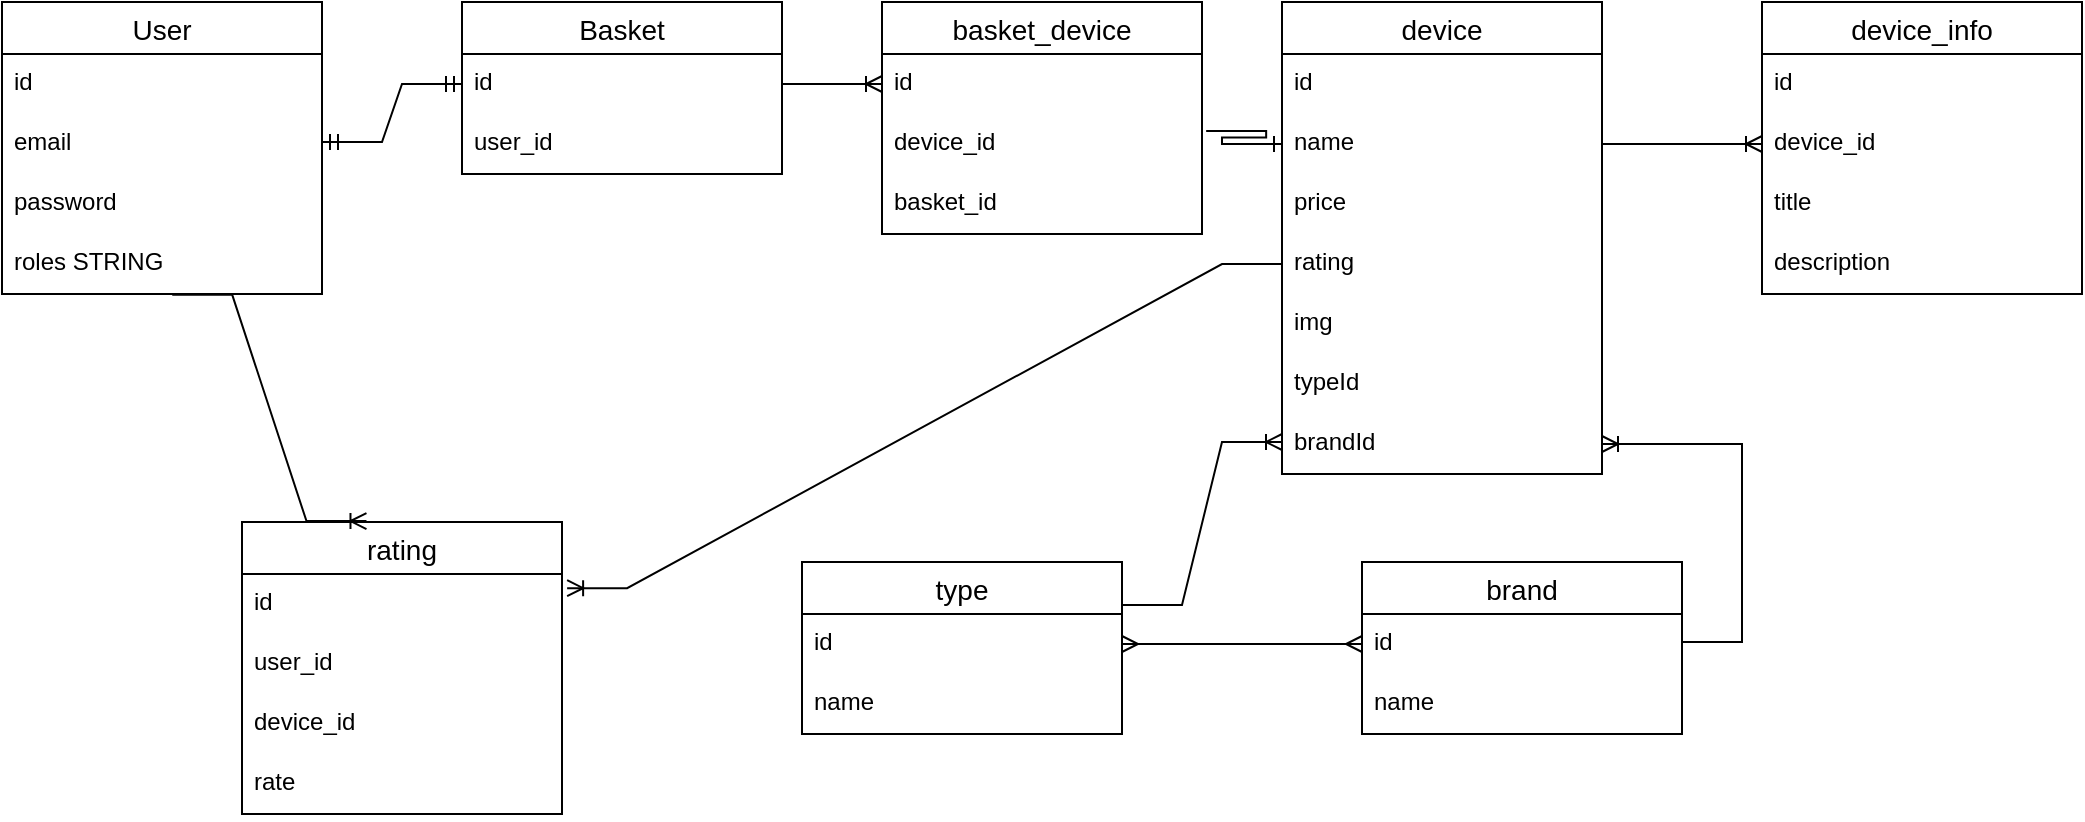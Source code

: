 <mxfile version="20.3.2" type="device"><diagram id="92jubBC9iIaeYmJGcshK" name="Страница 1"><mxGraphModel dx="1021" dy="561" grid="1" gridSize="10" guides="1" tooltips="1" connect="1" arrows="1" fold="1" page="1" pageScale="1" pageWidth="827" pageHeight="1169" math="0" shadow="0"><root><mxCell id="0"/><mxCell id="1" parent="0"/><mxCell id="M_L-Q29IK7H725HsqgAk-1" value="User" style="swimlane;fontStyle=0;childLayout=stackLayout;horizontal=1;startSize=26;horizontalStack=0;resizeParent=1;resizeParentMax=0;resizeLast=0;collapsible=1;marginBottom=0;align=center;fontSize=14;" vertex="1" parent="1"><mxGeometry x="240" y="80" width="160" height="146" as="geometry"/></mxCell><mxCell id="M_L-Q29IK7H725HsqgAk-2" value="id" style="text;strokeColor=none;fillColor=none;spacingLeft=4;spacingRight=4;overflow=hidden;rotatable=0;points=[[0,0.5],[1,0.5]];portConstraint=eastwest;fontSize=12;" vertex="1" parent="M_L-Q29IK7H725HsqgAk-1"><mxGeometry y="26" width="160" height="30" as="geometry"/></mxCell><mxCell id="M_L-Q29IK7H725HsqgAk-3" value="email" style="text;strokeColor=none;fillColor=none;spacingLeft=4;spacingRight=4;overflow=hidden;rotatable=0;points=[[0,0.5],[1,0.5]];portConstraint=eastwest;fontSize=12;" vertex="1" parent="M_L-Q29IK7H725HsqgAk-1"><mxGeometry y="56" width="160" height="30" as="geometry"/></mxCell><mxCell id="M_L-Q29IK7H725HsqgAk-4" value="password" style="text;strokeColor=none;fillColor=none;spacingLeft=4;spacingRight=4;overflow=hidden;rotatable=0;points=[[0,0.5],[1,0.5]];portConstraint=eastwest;fontSize=12;" vertex="1" parent="M_L-Q29IK7H725HsqgAk-1"><mxGeometry y="86" width="160" height="30" as="geometry"/></mxCell><mxCell id="M_L-Q29IK7H725HsqgAk-5" value="roles STRING" style="text;strokeColor=none;fillColor=none;spacingLeft=4;spacingRight=4;overflow=hidden;rotatable=0;points=[[0,0.5],[1,0.5]];portConstraint=eastwest;fontSize=12;" vertex="1" parent="M_L-Q29IK7H725HsqgAk-1"><mxGeometry y="116" width="160" height="30" as="geometry"/></mxCell><mxCell id="M_L-Q29IK7H725HsqgAk-6" value="Basket" style="swimlane;fontStyle=0;childLayout=stackLayout;horizontal=1;startSize=26;horizontalStack=0;resizeParent=1;resizeParentMax=0;resizeLast=0;collapsible=1;marginBottom=0;align=center;fontSize=14;" vertex="1" parent="1"><mxGeometry x="470" y="80" width="160" height="86" as="geometry"/></mxCell><mxCell id="M_L-Q29IK7H725HsqgAk-7" value="id" style="text;strokeColor=none;fillColor=none;spacingLeft=4;spacingRight=4;overflow=hidden;rotatable=0;points=[[0,0.5],[1,0.5]];portConstraint=eastwest;fontSize=12;" vertex="1" parent="M_L-Q29IK7H725HsqgAk-6"><mxGeometry y="26" width="160" height="30" as="geometry"/></mxCell><mxCell id="M_L-Q29IK7H725HsqgAk-10" value="user_id" style="text;strokeColor=none;fillColor=none;spacingLeft=4;spacingRight=4;overflow=hidden;rotatable=0;points=[[0,0.5],[1,0.5]];portConstraint=eastwest;fontSize=12;" vertex="1" parent="M_L-Q29IK7H725HsqgAk-6"><mxGeometry y="56" width="160" height="30" as="geometry"/></mxCell><mxCell id="M_L-Q29IK7H725HsqgAk-11" value="device" style="swimlane;fontStyle=0;childLayout=stackLayout;horizontal=1;startSize=26;horizontalStack=0;resizeParent=1;resizeParentMax=0;resizeLast=0;collapsible=1;marginBottom=0;align=center;fontSize=14;" vertex="1" parent="1"><mxGeometry x="880" y="80" width="160" height="236" as="geometry"/></mxCell><mxCell id="M_L-Q29IK7H725HsqgAk-12" value="id" style="text;strokeColor=none;fillColor=none;spacingLeft=4;spacingRight=4;overflow=hidden;rotatable=0;points=[[0,0.5],[1,0.5]];portConstraint=eastwest;fontSize=12;" vertex="1" parent="M_L-Q29IK7H725HsqgAk-11"><mxGeometry y="26" width="160" height="30" as="geometry"/></mxCell><mxCell id="M_L-Q29IK7H725HsqgAk-13" value="name " style="text;strokeColor=none;fillColor=none;spacingLeft=4;spacingRight=4;overflow=hidden;rotatable=0;points=[[0,0.5],[1,0.5]];portConstraint=eastwest;fontSize=12;" vertex="1" parent="M_L-Q29IK7H725HsqgAk-11"><mxGeometry y="56" width="160" height="30" as="geometry"/></mxCell><mxCell id="M_L-Q29IK7H725HsqgAk-14" value="price" style="text;strokeColor=none;fillColor=none;spacingLeft=4;spacingRight=4;overflow=hidden;rotatable=0;points=[[0,0.5],[1,0.5]];portConstraint=eastwest;fontSize=12;" vertex="1" parent="M_L-Q29IK7H725HsqgAk-11"><mxGeometry y="86" width="160" height="30" as="geometry"/></mxCell><mxCell id="M_L-Q29IK7H725HsqgAk-15" value="rating" style="text;strokeColor=none;fillColor=none;spacingLeft=4;spacingRight=4;overflow=hidden;rotatable=0;points=[[0,0.5],[1,0.5]];portConstraint=eastwest;fontSize=12;" vertex="1" parent="M_L-Q29IK7H725HsqgAk-11"><mxGeometry y="116" width="160" height="30" as="geometry"/></mxCell><mxCell id="M_L-Q29IK7H725HsqgAk-16" value="img" style="text;strokeColor=none;fillColor=none;spacingLeft=4;spacingRight=4;overflow=hidden;rotatable=0;points=[[0,0.5],[1,0.5]];portConstraint=eastwest;fontSize=12;" vertex="1" parent="M_L-Q29IK7H725HsqgAk-11"><mxGeometry y="146" width="160" height="30" as="geometry"/></mxCell><mxCell id="M_L-Q29IK7H725HsqgAk-17" value="typeId" style="text;strokeColor=none;fillColor=none;spacingLeft=4;spacingRight=4;overflow=hidden;rotatable=0;points=[[0,0.5],[1,0.5]];portConstraint=eastwest;fontSize=12;" vertex="1" parent="M_L-Q29IK7H725HsqgAk-11"><mxGeometry y="176" width="160" height="30" as="geometry"/></mxCell><mxCell id="M_L-Q29IK7H725HsqgAk-18" value="brandId" style="text;strokeColor=none;fillColor=none;spacingLeft=4;spacingRight=4;overflow=hidden;rotatable=0;points=[[0,0.5],[1,0.5]];portConstraint=eastwest;fontSize=12;" vertex="1" parent="M_L-Q29IK7H725HsqgAk-11"><mxGeometry y="206" width="160" height="30" as="geometry"/></mxCell><mxCell id="M_L-Q29IK7H725HsqgAk-19" value="type" style="swimlane;fontStyle=0;childLayout=stackLayout;horizontal=1;startSize=26;horizontalStack=0;resizeParent=1;resizeParentMax=0;resizeLast=0;collapsible=1;marginBottom=0;align=center;fontSize=14;" vertex="1" parent="1"><mxGeometry x="640" y="360" width="160" height="86" as="geometry"/></mxCell><mxCell id="M_L-Q29IK7H725HsqgAk-20" value="id" style="text;strokeColor=none;fillColor=none;spacingLeft=4;spacingRight=4;overflow=hidden;rotatable=0;points=[[0,0.5],[1,0.5]];portConstraint=eastwest;fontSize=12;" vertex="1" parent="M_L-Q29IK7H725HsqgAk-19"><mxGeometry y="26" width="160" height="30" as="geometry"/></mxCell><mxCell id="M_L-Q29IK7H725HsqgAk-21" value="name" style="text;strokeColor=none;fillColor=none;spacingLeft=4;spacingRight=4;overflow=hidden;rotatable=0;points=[[0,0.5],[1,0.5]];portConstraint=eastwest;fontSize=12;" vertex="1" parent="M_L-Q29IK7H725HsqgAk-19"><mxGeometry y="56" width="160" height="30" as="geometry"/></mxCell><mxCell id="M_L-Q29IK7H725HsqgAk-23" value="" style="edgeStyle=entityRelationEdgeStyle;fontSize=12;html=1;endArrow=ERmandOne;startArrow=ERmandOne;rounded=0;" edge="1" parent="1" target="M_L-Q29IK7H725HsqgAk-7"><mxGeometry width="100" height="100" relative="1" as="geometry"><mxPoint x="400" y="150" as="sourcePoint"/><mxPoint x="480" y="103" as="targetPoint"/></mxGeometry></mxCell><mxCell id="M_L-Q29IK7H725HsqgAk-24" value="brand" style="swimlane;fontStyle=0;childLayout=stackLayout;horizontal=1;startSize=26;horizontalStack=0;resizeParent=1;resizeParentMax=0;resizeLast=0;collapsible=1;marginBottom=0;align=center;fontSize=14;" vertex="1" parent="1"><mxGeometry x="920" y="360" width="160" height="86" as="geometry"/></mxCell><mxCell id="M_L-Q29IK7H725HsqgAk-25" value="id" style="text;strokeColor=none;fillColor=none;spacingLeft=4;spacingRight=4;overflow=hidden;rotatable=0;points=[[0,0.5],[1,0.5]];portConstraint=eastwest;fontSize=12;" vertex="1" parent="M_L-Q29IK7H725HsqgAk-24"><mxGeometry y="26" width="160" height="30" as="geometry"/></mxCell><mxCell id="M_L-Q29IK7H725HsqgAk-26" value="name" style="text;strokeColor=none;fillColor=none;spacingLeft=4;spacingRight=4;overflow=hidden;rotatable=0;points=[[0,0.5],[1,0.5]];portConstraint=eastwest;fontSize=12;" vertex="1" parent="M_L-Q29IK7H725HsqgAk-24"><mxGeometry y="56" width="160" height="30" as="geometry"/></mxCell><mxCell id="M_L-Q29IK7H725HsqgAk-27" value="" style="edgeStyle=entityRelationEdgeStyle;fontSize=12;html=1;endArrow=ERoneToMany;rounded=0;exitX=1;exitY=0.25;exitDx=0;exitDy=0;" edge="1" parent="1" source="M_L-Q29IK7H725HsqgAk-19"><mxGeometry width="100" height="100" relative="1" as="geometry"><mxPoint x="780" y="400" as="sourcePoint"/><mxPoint x="880" y="300" as="targetPoint"/></mxGeometry></mxCell><mxCell id="M_L-Q29IK7H725HsqgAk-28" value="" style="edgeStyle=entityRelationEdgeStyle;fontSize=12;html=1;endArrow=ERoneToMany;rounded=0;" edge="1" parent="1" target="M_L-Q29IK7H725HsqgAk-18"><mxGeometry width="100" height="100" relative="1" as="geometry"><mxPoint x="1080" y="400" as="sourcePoint"/><mxPoint x="1130" y="250" as="targetPoint"/></mxGeometry></mxCell><mxCell id="M_L-Q29IK7H725HsqgAk-30" value="" style="edgeStyle=entityRelationEdgeStyle;fontSize=12;html=1;endArrow=ERmany;startArrow=ERmany;rounded=0;entryX=0;entryY=0.5;entryDx=0;entryDy=0;exitX=1;exitY=0.5;exitDx=0;exitDy=0;" edge="1" parent="1" source="M_L-Q29IK7H725HsqgAk-20" target="M_L-Q29IK7H725HsqgAk-25"><mxGeometry width="100" height="100" relative="1" as="geometry"><mxPoint x="800" y="416" as="sourcePoint"/><mxPoint x="900" y="316" as="targetPoint"/></mxGeometry></mxCell><mxCell id="M_L-Q29IK7H725HsqgAk-44" value="device_info" style="swimlane;fontStyle=0;childLayout=stackLayout;horizontal=1;startSize=26;horizontalStack=0;resizeParent=1;resizeParentMax=0;resizeLast=0;collapsible=1;marginBottom=0;align=center;fontSize=14;" vertex="1" parent="1"><mxGeometry x="1120" y="80" width="160" height="146" as="geometry"/></mxCell><mxCell id="M_L-Q29IK7H725HsqgAk-45" value="id" style="text;strokeColor=none;fillColor=none;spacingLeft=4;spacingRight=4;overflow=hidden;rotatable=0;points=[[0,0.5],[1,0.5]];portConstraint=eastwest;fontSize=12;" vertex="1" parent="M_L-Q29IK7H725HsqgAk-44"><mxGeometry y="26" width="160" height="30" as="geometry"/></mxCell><mxCell id="M_L-Q29IK7H725HsqgAk-46" value="device_id" style="text;strokeColor=none;fillColor=none;spacingLeft=4;spacingRight=4;overflow=hidden;rotatable=0;points=[[0,0.5],[1,0.5]];portConstraint=eastwest;fontSize=12;" vertex="1" parent="M_L-Q29IK7H725HsqgAk-44"><mxGeometry y="56" width="160" height="30" as="geometry"/></mxCell><mxCell id="M_L-Q29IK7H725HsqgAk-49" value="title" style="text;strokeColor=none;fillColor=none;spacingLeft=4;spacingRight=4;overflow=hidden;rotatable=0;points=[[0,0.5],[1,0.5]];portConstraint=eastwest;fontSize=12;" vertex="1" parent="M_L-Q29IK7H725HsqgAk-44"><mxGeometry y="86" width="160" height="30" as="geometry"/></mxCell><mxCell id="M_L-Q29IK7H725HsqgAk-47" value="description" style="text;strokeColor=none;fillColor=none;spacingLeft=4;spacingRight=4;overflow=hidden;rotatable=0;points=[[0,0.5],[1,0.5]];portConstraint=eastwest;fontSize=12;" vertex="1" parent="M_L-Q29IK7H725HsqgAk-44"><mxGeometry y="116" width="160" height="30" as="geometry"/></mxCell><mxCell id="M_L-Q29IK7H725HsqgAk-48" value="" style="edgeStyle=entityRelationEdgeStyle;fontSize=12;html=1;endArrow=ERoneToMany;rounded=0;exitX=1;exitY=0.5;exitDx=0;exitDy=0;entryX=0;entryY=0.5;entryDx=0;entryDy=0;" edge="1" parent="1" source="M_L-Q29IK7H725HsqgAk-13" target="M_L-Q29IK7H725HsqgAk-46"><mxGeometry width="100" height="100" relative="1" as="geometry"><mxPoint x="1050" y="300" as="sourcePoint"/><mxPoint x="1150" y="200" as="targetPoint"/></mxGeometry></mxCell><mxCell id="M_L-Q29IK7H725HsqgAk-50" value="basket_device" style="swimlane;fontStyle=0;childLayout=stackLayout;horizontal=1;startSize=26;horizontalStack=0;resizeParent=1;resizeParentMax=0;resizeLast=0;collapsible=1;marginBottom=0;align=center;fontSize=14;" vertex="1" parent="1"><mxGeometry x="680" y="80" width="160" height="116" as="geometry"/></mxCell><mxCell id="M_L-Q29IK7H725HsqgAk-51" value="id" style="text;strokeColor=none;fillColor=none;spacingLeft=4;spacingRight=4;overflow=hidden;rotatable=0;points=[[0,0.5],[1,0.5]];portConstraint=eastwest;fontSize=12;" vertex="1" parent="M_L-Q29IK7H725HsqgAk-50"><mxGeometry y="26" width="160" height="30" as="geometry"/></mxCell><mxCell id="M_L-Q29IK7H725HsqgAk-52" value="device_id" style="text;strokeColor=none;fillColor=none;spacingLeft=4;spacingRight=4;overflow=hidden;rotatable=0;points=[[0,0.5],[1,0.5]];portConstraint=eastwest;fontSize=12;" vertex="1" parent="M_L-Q29IK7H725HsqgAk-50"><mxGeometry y="56" width="160" height="30" as="geometry"/></mxCell><mxCell id="M_L-Q29IK7H725HsqgAk-53" value="basket_id" style="text;strokeColor=none;fillColor=none;spacingLeft=4;spacingRight=4;overflow=hidden;rotatable=0;points=[[0,0.5],[1,0.5]];portConstraint=eastwest;fontSize=12;" vertex="1" parent="M_L-Q29IK7H725HsqgAk-50"><mxGeometry y="86" width="160" height="30" as="geometry"/></mxCell><mxCell id="M_L-Q29IK7H725HsqgAk-54" value="" style="edgeStyle=entityRelationEdgeStyle;fontSize=12;html=1;endArrow=ERoneToMany;rounded=0;exitX=1;exitY=0.5;exitDx=0;exitDy=0;entryX=0;entryY=0.5;entryDx=0;entryDy=0;" edge="1" parent="1" source="M_L-Q29IK7H725HsqgAk-7" target="M_L-Q29IK7H725HsqgAk-51"><mxGeometry width="100" height="100" relative="1" as="geometry"><mxPoint x="660" y="200" as="sourcePoint"/><mxPoint x="760" y="100" as="targetPoint"/></mxGeometry></mxCell><mxCell id="M_L-Q29IK7H725HsqgAk-55" value="" style="edgeStyle=entityRelationEdgeStyle;fontSize=12;html=1;endArrow=ERone;endFill=1;rounded=0;entryX=0;entryY=0.5;entryDx=0;entryDy=0;exitX=1.013;exitY=0.283;exitDx=0;exitDy=0;exitPerimeter=0;" edge="1" parent="1" source="M_L-Q29IK7H725HsqgAk-52" target="M_L-Q29IK7H725HsqgAk-13"><mxGeometry width="100" height="100" relative="1" as="geometry"><mxPoint x="660" y="200" as="sourcePoint"/><mxPoint x="760" y="100" as="targetPoint"/></mxGeometry></mxCell><mxCell id="M_L-Q29IK7H725HsqgAk-56" value="rating" style="swimlane;fontStyle=0;childLayout=stackLayout;horizontal=1;startSize=26;horizontalStack=0;resizeParent=1;resizeParentMax=0;resizeLast=0;collapsible=1;marginBottom=0;align=center;fontSize=14;" vertex="1" parent="1"><mxGeometry x="360" y="340" width="160" height="146" as="geometry"/></mxCell><mxCell id="M_L-Q29IK7H725HsqgAk-57" value="id" style="text;strokeColor=none;fillColor=none;spacingLeft=4;spacingRight=4;overflow=hidden;rotatable=0;points=[[0,0.5],[1,0.5]];portConstraint=eastwest;fontSize=12;" vertex="1" parent="M_L-Q29IK7H725HsqgAk-56"><mxGeometry y="26" width="160" height="30" as="geometry"/></mxCell><mxCell id="M_L-Q29IK7H725HsqgAk-58" value="user_id" style="text;strokeColor=none;fillColor=none;spacingLeft=4;spacingRight=4;overflow=hidden;rotatable=0;points=[[0,0.5],[1,0.5]];portConstraint=eastwest;fontSize=12;" vertex="1" parent="M_L-Q29IK7H725HsqgAk-56"><mxGeometry y="56" width="160" height="30" as="geometry"/></mxCell><mxCell id="M_L-Q29IK7H725HsqgAk-59" value="device_id" style="text;strokeColor=none;fillColor=none;spacingLeft=4;spacingRight=4;overflow=hidden;rotatable=0;points=[[0,0.5],[1,0.5]];portConstraint=eastwest;fontSize=12;" vertex="1" parent="M_L-Q29IK7H725HsqgAk-56"><mxGeometry y="86" width="160" height="30" as="geometry"/></mxCell><mxCell id="M_L-Q29IK7H725HsqgAk-60" value="rate" style="text;strokeColor=none;fillColor=none;spacingLeft=4;spacingRight=4;overflow=hidden;rotatable=0;points=[[0,0.5],[1,0.5]];portConstraint=eastwest;fontSize=12;" vertex="1" parent="M_L-Q29IK7H725HsqgAk-56"><mxGeometry y="116" width="160" height="30" as="geometry"/></mxCell><mxCell id="M_L-Q29IK7H725HsqgAk-61" value="" style="edgeStyle=entityRelationEdgeStyle;fontSize=12;html=1;endArrow=ERoneToMany;rounded=0;entryX=0.389;entryY=-0.003;entryDx=0;entryDy=0;entryPerimeter=0;exitX=0.532;exitY=1.014;exitDx=0;exitDy=0;exitPerimeter=0;" edge="1" parent="1" source="M_L-Q29IK7H725HsqgAk-5" target="M_L-Q29IK7H725HsqgAk-56"><mxGeometry width="100" height="100" relative="1" as="geometry"><mxPoint x="370" y="270" as="sourcePoint"/><mxPoint x="530" y="330" as="targetPoint"/></mxGeometry></mxCell><mxCell id="M_L-Q29IK7H725HsqgAk-62" value="" style="edgeStyle=entityRelationEdgeStyle;fontSize=12;html=1;endArrow=ERoneToMany;rounded=0;exitX=0;exitY=0.5;exitDx=0;exitDy=0;entryX=1.016;entryY=0.237;entryDx=0;entryDy=0;entryPerimeter=0;" edge="1" parent="1" source="M_L-Q29IK7H725HsqgAk-15" target="M_L-Q29IK7H725HsqgAk-57"><mxGeometry width="100" height="100" relative="1" as="geometry"><mxPoint x="640" y="240" as="sourcePoint"/><mxPoint x="530" y="330" as="targetPoint"/></mxGeometry></mxCell></root></mxGraphModel></diagram></mxfile>